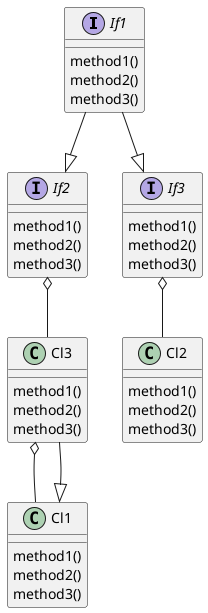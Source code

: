 @startuml
interface If1
interface If2
interface If3

If1 --|> If2
If1 --|> If3


Cl1 <|-- Cl3

If3 o-- Cl2
If2 o-- Cl3
Cl3 o-- Cl1

If1 : method1()
If1 : method2()
If1 : method3()

If2 : method1()
If2 : method2()
If2 : method3()

If3 : method1()
If3 : method2()
If3 : method3()

Cl1 : method1()
Cl1 : method2()
Cl1 : method3()

Cl2 : method1()
Cl2 : method2()
Cl2 : method3()

Cl3 : method1()
Cl3 : method2()
Cl3 : method3()
@enduml